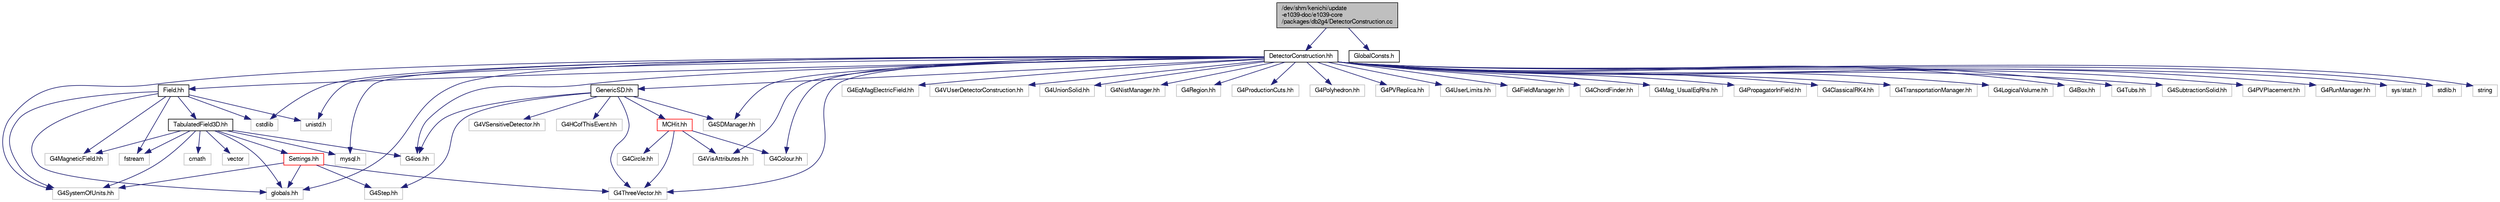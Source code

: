 digraph "/dev/shm/kenichi/update-e1039-doc/e1039-core/packages/db2g4/DetectorConstruction.cc"
{
  bgcolor="transparent";
  edge [fontname="FreeSans",fontsize="10",labelfontname="FreeSans",labelfontsize="10"];
  node [fontname="FreeSans",fontsize="10",shape=record];
  Node1 [label="/dev/shm/kenichi/update\l-e1039-doc/e1039-core\l/packages/db2g4/DetectorConstruction.cc",height=0.2,width=0.4,color="black", fillcolor="grey75", style="filled" fontcolor="black"];
  Node1 -> Node2 [color="midnightblue",fontsize="10",style="solid",fontname="FreeSans"];
  Node2 [label="DetectorConstruction.hh",height=0.2,width=0.4,color="black",URL="$d5/da8/DetectorConstruction_8hh.html"];
  Node2 -> Node3 [color="midnightblue",fontsize="10",style="solid",fontname="FreeSans"];
  Node3 [label="Field.hh",height=0.2,width=0.4,color="black",URL="$d2/dd0/Field_8hh.html"];
  Node3 -> Node4 [color="midnightblue",fontsize="10",style="solid",fontname="FreeSans"];
  Node4 [label="globals.hh",height=0.2,width=0.4,color="grey75"];
  Node3 -> Node5 [color="midnightblue",fontsize="10",style="solid",fontname="FreeSans"];
  Node5 [label="G4SystemOfUnits.hh",height=0.2,width=0.4,color="grey75"];
  Node3 -> Node6 [color="midnightblue",fontsize="10",style="solid",fontname="FreeSans"];
  Node6 [label="G4MagneticField.hh",height=0.2,width=0.4,color="grey75"];
  Node3 -> Node7 [color="midnightblue",fontsize="10",style="solid",fontname="FreeSans"];
  Node7 [label="fstream",height=0.2,width=0.4,color="grey75"];
  Node3 -> Node8 [color="midnightblue",fontsize="10",style="solid",fontname="FreeSans"];
  Node8 [label="cstdlib",height=0.2,width=0.4,color="grey75"];
  Node3 -> Node9 [color="midnightblue",fontsize="10",style="solid",fontname="FreeSans"];
  Node9 [label="unistd.h",height=0.2,width=0.4,color="grey75"];
  Node3 -> Node10 [color="midnightblue",fontsize="10",style="solid",fontname="FreeSans"];
  Node10 [label="TabulatedField3D.hh",height=0.2,width=0.4,color="black",URL="$d8/d10/TabulatedField3D_8hh.html"];
  Node10 -> Node11 [color="midnightblue",fontsize="10",style="solid",fontname="FreeSans"];
  Node11 [label="Settings.hh",height=0.2,width=0.4,color="red",URL="$d2/ddc/Settings_8hh.html"];
  Node11 -> Node12 [color="midnightblue",fontsize="10",style="solid",fontname="FreeSans"];
  Node12 [label="G4Step.hh",height=0.2,width=0.4,color="grey75"];
  Node11 -> Node13 [color="midnightblue",fontsize="10",style="solid",fontname="FreeSans"];
  Node13 [label="G4ThreeVector.hh",height=0.2,width=0.4,color="grey75"];
  Node11 -> Node4 [color="midnightblue",fontsize="10",style="solid",fontname="FreeSans"];
  Node11 -> Node5 [color="midnightblue",fontsize="10",style="solid",fontname="FreeSans"];
  Node10 -> Node6 [color="midnightblue",fontsize="10",style="solid",fontname="FreeSans"];
  Node10 -> Node14 [color="midnightblue",fontsize="10",style="solid",fontname="FreeSans"];
  Node14 [label="G4ios.hh",height=0.2,width=0.4,color="grey75"];
  Node10 -> Node4 [color="midnightblue",fontsize="10",style="solid",fontname="FreeSans"];
  Node10 -> Node5 [color="midnightblue",fontsize="10",style="solid",fontname="FreeSans"];
  Node10 -> Node7 [color="midnightblue",fontsize="10",style="solid",fontname="FreeSans"];
  Node10 -> Node15 [color="midnightblue",fontsize="10",style="solid",fontname="FreeSans"];
  Node15 [label="vector",height=0.2,width=0.4,color="grey75"];
  Node10 -> Node16 [color="midnightblue",fontsize="10",style="solid",fontname="FreeSans"];
  Node16 [label="cmath",height=0.2,width=0.4,color="grey75"];
  Node10 -> Node17 [color="midnightblue",fontsize="10",style="solid",fontname="FreeSans"];
  Node17 [label="mysql.h",height=0.2,width=0.4,color="grey75"];
  Node2 -> Node18 [color="midnightblue",fontsize="10",style="solid",fontname="FreeSans"];
  Node18 [label="GenericSD.hh",height=0.2,width=0.4,color="black",URL="$d9/d77/GenericSD_8hh.html"];
  Node18 -> Node19 [color="midnightblue",fontsize="10",style="solid",fontname="FreeSans"];
  Node19 [label="MCHit.hh",height=0.2,width=0.4,color="red",URL="$d3/d13/MCHit_8hh.html"];
  Node19 -> Node20 [color="midnightblue",fontsize="10",style="solid",fontname="FreeSans"];
  Node20 [label="G4Circle.hh",height=0.2,width=0.4,color="grey75"];
  Node19 -> Node21 [color="midnightblue",fontsize="10",style="solid",fontname="FreeSans"];
  Node21 [label="G4VisAttributes.hh",height=0.2,width=0.4,color="grey75"];
  Node19 -> Node22 [color="midnightblue",fontsize="10",style="solid",fontname="FreeSans"];
  Node22 [label="G4Colour.hh",height=0.2,width=0.4,color="grey75"];
  Node19 -> Node13 [color="midnightblue",fontsize="10",style="solid",fontname="FreeSans"];
  Node18 -> Node23 [color="midnightblue",fontsize="10",style="solid",fontname="FreeSans"];
  Node23 [label="G4VSensitiveDetector.hh",height=0.2,width=0.4,color="grey75"];
  Node18 -> Node24 [color="midnightblue",fontsize="10",style="solid",fontname="FreeSans"];
  Node24 [label="G4HCofThisEvent.hh",height=0.2,width=0.4,color="grey75"];
  Node18 -> Node12 [color="midnightblue",fontsize="10",style="solid",fontname="FreeSans"];
  Node18 -> Node13 [color="midnightblue",fontsize="10",style="solid",fontname="FreeSans"];
  Node18 -> Node25 [color="midnightblue",fontsize="10",style="solid",fontname="FreeSans"];
  Node25 [label="G4SDManager.hh",height=0.2,width=0.4,color="grey75"];
  Node18 -> Node14 [color="midnightblue",fontsize="10",style="solid",fontname="FreeSans"];
  Node2 -> Node26 [color="midnightblue",fontsize="10",style="solid",fontname="FreeSans"];
  Node26 [label="G4EqMagElectricField.hh",height=0.2,width=0.4,color="grey75"];
  Node2 -> Node27 [color="midnightblue",fontsize="10",style="solid",fontname="FreeSans"];
  Node27 [label="G4VUserDetectorConstruction.hh",height=0.2,width=0.4,color="grey75"];
  Node2 -> Node13 [color="midnightblue",fontsize="10",style="solid",fontname="FreeSans"];
  Node2 -> Node28 [color="midnightblue",fontsize="10",style="solid",fontname="FreeSans"];
  Node28 [label="G4UnionSolid.hh",height=0.2,width=0.4,color="grey75"];
  Node2 -> Node29 [color="midnightblue",fontsize="10",style="solid",fontname="FreeSans"];
  Node29 [label="G4NistManager.hh",height=0.2,width=0.4,color="grey75"];
  Node2 -> Node30 [color="midnightblue",fontsize="10",style="solid",fontname="FreeSans"];
  Node30 [label="G4Region.hh",height=0.2,width=0.4,color="grey75"];
  Node2 -> Node31 [color="midnightblue",fontsize="10",style="solid",fontname="FreeSans"];
  Node31 [label="G4ProductionCuts.hh",height=0.2,width=0.4,color="grey75"];
  Node2 -> Node32 [color="midnightblue",fontsize="10",style="solid",fontname="FreeSans"];
  Node32 [label="G4Polyhedron.hh",height=0.2,width=0.4,color="grey75"];
  Node2 -> Node33 [color="midnightblue",fontsize="10",style="solid",fontname="FreeSans"];
  Node33 [label="G4PVReplica.hh",height=0.2,width=0.4,color="grey75"];
  Node2 -> Node34 [color="midnightblue",fontsize="10",style="solid",fontname="FreeSans"];
  Node34 [label="G4UserLimits.hh",height=0.2,width=0.4,color="grey75"];
  Node2 -> Node35 [color="midnightblue",fontsize="10",style="solid",fontname="FreeSans"];
  Node35 [label="G4FieldManager.hh",height=0.2,width=0.4,color="grey75"];
  Node2 -> Node36 [color="midnightblue",fontsize="10",style="solid",fontname="FreeSans"];
  Node36 [label="G4ChordFinder.hh",height=0.2,width=0.4,color="grey75"];
  Node2 -> Node37 [color="midnightblue",fontsize="10",style="solid",fontname="FreeSans"];
  Node37 [label="G4Mag_UsualEqRhs.hh",height=0.2,width=0.4,color="grey75"];
  Node2 -> Node38 [color="midnightblue",fontsize="10",style="solid",fontname="FreeSans"];
  Node38 [label="G4PropagatorInField.hh",height=0.2,width=0.4,color="grey75"];
  Node2 -> Node39 [color="midnightblue",fontsize="10",style="solid",fontname="FreeSans"];
  Node39 [label="G4ClassicalRK4.hh",height=0.2,width=0.4,color="grey75"];
  Node2 -> Node40 [color="midnightblue",fontsize="10",style="solid",fontname="FreeSans"];
  Node40 [label="G4TransportationManager.hh",height=0.2,width=0.4,color="grey75"];
  Node2 -> Node25 [color="midnightblue",fontsize="10",style="solid",fontname="FreeSans"];
  Node2 -> Node41 [color="midnightblue",fontsize="10",style="solid",fontname="FreeSans"];
  Node41 [label="G4LogicalVolume.hh",height=0.2,width=0.4,color="grey75"];
  Node2 -> Node21 [color="midnightblue",fontsize="10",style="solid",fontname="FreeSans"];
  Node2 -> Node22 [color="midnightblue",fontsize="10",style="solid",fontname="FreeSans"];
  Node2 -> Node42 [color="midnightblue",fontsize="10",style="solid",fontname="FreeSans"];
  Node42 [label="G4Box.hh",height=0.2,width=0.4,color="grey75"];
  Node2 -> Node43 [color="midnightblue",fontsize="10",style="solid",fontname="FreeSans"];
  Node43 [label="G4Tubs.hh",height=0.2,width=0.4,color="grey75"];
  Node2 -> Node44 [color="midnightblue",fontsize="10",style="solid",fontname="FreeSans"];
  Node44 [label="G4SubtractionSolid.hh",height=0.2,width=0.4,color="grey75"];
  Node2 -> Node45 [color="midnightblue",fontsize="10",style="solid",fontname="FreeSans"];
  Node45 [label="G4PVPlacement.hh",height=0.2,width=0.4,color="grey75"];
  Node2 -> Node14 [color="midnightblue",fontsize="10",style="solid",fontname="FreeSans"];
  Node2 -> Node46 [color="midnightblue",fontsize="10",style="solid",fontname="FreeSans"];
  Node46 [label="G4RunManager.hh",height=0.2,width=0.4,color="grey75"];
  Node2 -> Node4 [color="midnightblue",fontsize="10",style="solid",fontname="FreeSans"];
  Node2 -> Node5 [color="midnightblue",fontsize="10",style="solid",fontname="FreeSans"];
  Node2 -> Node17 [color="midnightblue",fontsize="10",style="solid",fontname="FreeSans"];
  Node2 -> Node8 [color="midnightblue",fontsize="10",style="solid",fontname="FreeSans"];
  Node2 -> Node9 [color="midnightblue",fontsize="10",style="solid",fontname="FreeSans"];
  Node2 -> Node47 [color="midnightblue",fontsize="10",style="solid",fontname="FreeSans"];
  Node47 [label="sys/stat.h",height=0.2,width=0.4,color="grey75"];
  Node2 -> Node48 [color="midnightblue",fontsize="10",style="solid",fontname="FreeSans"];
  Node48 [label="stdlib.h",height=0.2,width=0.4,color="grey75"];
  Node2 -> Node49 [color="midnightblue",fontsize="10",style="solid",fontname="FreeSans"];
  Node49 [label="string",height=0.2,width=0.4,color="grey75"];
  Node1 -> Node50 [color="midnightblue",fontsize="10",style="solid",fontname="FreeSans"];
  Node50 [label="GlobalConsts.h",height=0.2,width=0.4,color="black",URL="$dd/de2/GlobalConsts_8h.html"];
}
